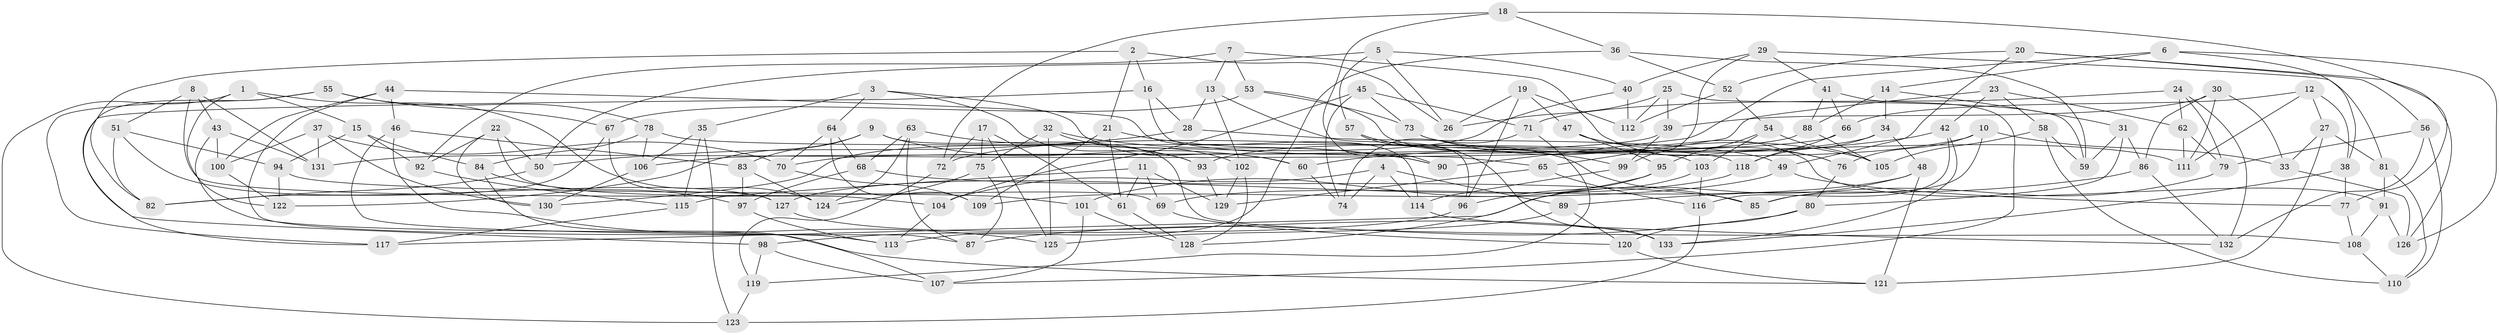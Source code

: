 // coarse degree distribution, {4: 0.7625, 10: 0.0625, 9: 0.0625, 12: 0.0125, 6: 0.0125, 3: 0.0625, 11: 0.025}
// Generated by graph-tools (version 1.1) at 2025/53/03/04/25 22:53:49]
// undirected, 133 vertices, 266 edges
graph export_dot {
  node [color=gray90,style=filled];
  1;
  2;
  3;
  4;
  5;
  6;
  7;
  8;
  9;
  10;
  11;
  12;
  13;
  14;
  15;
  16;
  17;
  18;
  19;
  20;
  21;
  22;
  23;
  24;
  25;
  26;
  27;
  28;
  29;
  30;
  31;
  32;
  33;
  34;
  35;
  36;
  37;
  38;
  39;
  40;
  41;
  42;
  43;
  44;
  45;
  46;
  47;
  48;
  49;
  50;
  51;
  52;
  53;
  54;
  55;
  56;
  57;
  58;
  59;
  60;
  61;
  62;
  63;
  64;
  65;
  66;
  67;
  68;
  69;
  70;
  71;
  72;
  73;
  74;
  75;
  76;
  77;
  78;
  79;
  80;
  81;
  82;
  83;
  84;
  85;
  86;
  87;
  88;
  89;
  90;
  91;
  92;
  93;
  94;
  95;
  96;
  97;
  98;
  99;
  100;
  101;
  102;
  103;
  104;
  105;
  106;
  107;
  108;
  109;
  110;
  111;
  112;
  113;
  114;
  115;
  116;
  117;
  118;
  119;
  120;
  121;
  122;
  123;
  124;
  125;
  126;
  127;
  128;
  129;
  130;
  131;
  132;
  133;
  1 -- 124;
  1 -- 122;
  1 -- 15;
  1 -- 123;
  2 -- 82;
  2 -- 26;
  2 -- 21;
  2 -- 16;
  3 -- 64;
  3 -- 60;
  3 -- 35;
  3 -- 93;
  4 -- 114;
  4 -- 89;
  4 -- 104;
  4 -- 74;
  5 -- 57;
  5 -- 26;
  5 -- 50;
  5 -- 40;
  6 -- 90;
  6 -- 126;
  6 -- 14;
  6 -- 38;
  7 -- 76;
  7 -- 53;
  7 -- 13;
  7 -- 92;
  8 -- 104;
  8 -- 131;
  8 -- 51;
  8 -- 43;
  9 -- 60;
  9 -- 108;
  9 -- 122;
  9 -- 83;
  10 -- 76;
  10 -- 85;
  10 -- 72;
  10 -- 33;
  11 -- 61;
  11 -- 115;
  11 -- 69;
  11 -- 129;
  12 -- 38;
  12 -- 66;
  12 -- 27;
  12 -- 111;
  13 -- 102;
  13 -- 96;
  13 -- 28;
  14 -- 88;
  14 -- 31;
  14 -- 34;
  15 -- 92;
  15 -- 94;
  15 -- 84;
  16 -- 28;
  16 -- 117;
  16 -- 65;
  17 -- 75;
  17 -- 125;
  17 -- 61;
  17 -- 72;
  18 -- 77;
  18 -- 36;
  18 -- 72;
  18 -- 90;
  19 -- 26;
  19 -- 47;
  19 -- 112;
  19 -- 96;
  20 -- 52;
  20 -- 49;
  20 -- 56;
  20 -- 126;
  21 -- 109;
  21 -- 90;
  21 -- 61;
  22 -- 69;
  22 -- 92;
  22 -- 130;
  22 -- 50;
  23 -- 65;
  23 -- 62;
  23 -- 58;
  23 -- 42;
  24 -- 132;
  24 -- 62;
  24 -- 79;
  24 -- 71;
  25 -- 26;
  25 -- 39;
  25 -- 59;
  25 -- 112;
  27 -- 81;
  27 -- 121;
  27 -- 33;
  28 -- 49;
  28 -- 50;
  29 -- 99;
  29 -- 40;
  29 -- 41;
  29 -- 81;
  30 -- 39;
  30 -- 111;
  30 -- 86;
  30 -- 33;
  31 -- 86;
  31 -- 80;
  31 -- 59;
  32 -- 90;
  32 -- 75;
  32 -- 102;
  32 -- 125;
  33 -- 126;
  34 -- 48;
  34 -- 118;
  34 -- 93;
  35 -- 123;
  35 -- 106;
  35 -- 115;
  36 -- 59;
  36 -- 113;
  36 -- 52;
  37 -- 131;
  37 -- 130;
  37 -- 70;
  37 -- 100;
  38 -- 77;
  38 -- 133;
  39 -- 99;
  39 -- 106;
  40 -- 112;
  40 -- 130;
  41 -- 107;
  41 -- 66;
  41 -- 88;
  42 -- 116;
  42 -- 60;
  42 -- 133;
  43 -- 131;
  43 -- 100;
  43 -- 121;
  44 -- 100;
  44 -- 87;
  44 -- 114;
  44 -- 46;
  45 -- 74;
  45 -- 73;
  45 -- 71;
  45 -- 104;
  46 -- 125;
  46 -- 113;
  46 -- 83;
  47 -- 91;
  47 -- 76;
  47 -- 95;
  48 -- 121;
  48 -- 69;
  48 -- 117;
  49 -- 77;
  49 -- 109;
  50 -- 82;
  51 -- 94;
  51 -- 82;
  51 -- 127;
  52 -- 54;
  52 -- 112;
  53 -- 73;
  53 -- 67;
  53 -- 103;
  54 -- 95;
  54 -- 103;
  54 -- 105;
  55 -- 117;
  55 -- 98;
  55 -- 67;
  55 -- 78;
  56 -- 110;
  56 -- 132;
  56 -- 79;
  57 -- 133;
  57 -- 85;
  57 -- 99;
  58 -- 105;
  58 -- 59;
  58 -- 110;
  60 -- 74;
  61 -- 128;
  62 -- 79;
  62 -- 111;
  63 -- 68;
  63 -- 124;
  63 -- 87;
  63 -- 93;
  64 -- 70;
  64 -- 68;
  64 -- 109;
  65 -- 129;
  65 -- 116;
  66 -- 118;
  66 -- 70;
  67 -- 82;
  67 -- 127;
  68 -- 85;
  68 -- 97;
  69 -- 120;
  70 -- 109;
  71 -- 74;
  71 -- 119;
  72 -- 119;
  73 -- 105;
  73 -- 111;
  75 -- 87;
  75 -- 124;
  76 -- 80;
  77 -- 108;
  78 -- 84;
  78 -- 118;
  78 -- 106;
  79 -- 85;
  80 -- 87;
  80 -- 120;
  81 -- 91;
  81 -- 110;
  83 -- 97;
  83 -- 124;
  84 -- 97;
  84 -- 107;
  86 -- 132;
  86 -- 89;
  88 -- 131;
  88 -- 105;
  89 -- 120;
  89 -- 125;
  91 -- 108;
  91 -- 126;
  92 -- 115;
  93 -- 129;
  94 -- 101;
  94 -- 122;
  95 -- 101;
  95 -- 96;
  96 -- 98;
  97 -- 113;
  98 -- 107;
  98 -- 119;
  99 -- 114;
  100 -- 122;
  101 -- 107;
  101 -- 128;
  102 -- 128;
  102 -- 129;
  103 -- 128;
  103 -- 116;
  104 -- 113;
  106 -- 130;
  108 -- 110;
  114 -- 132;
  115 -- 117;
  116 -- 123;
  118 -- 127;
  119 -- 123;
  120 -- 121;
  127 -- 133;
}
